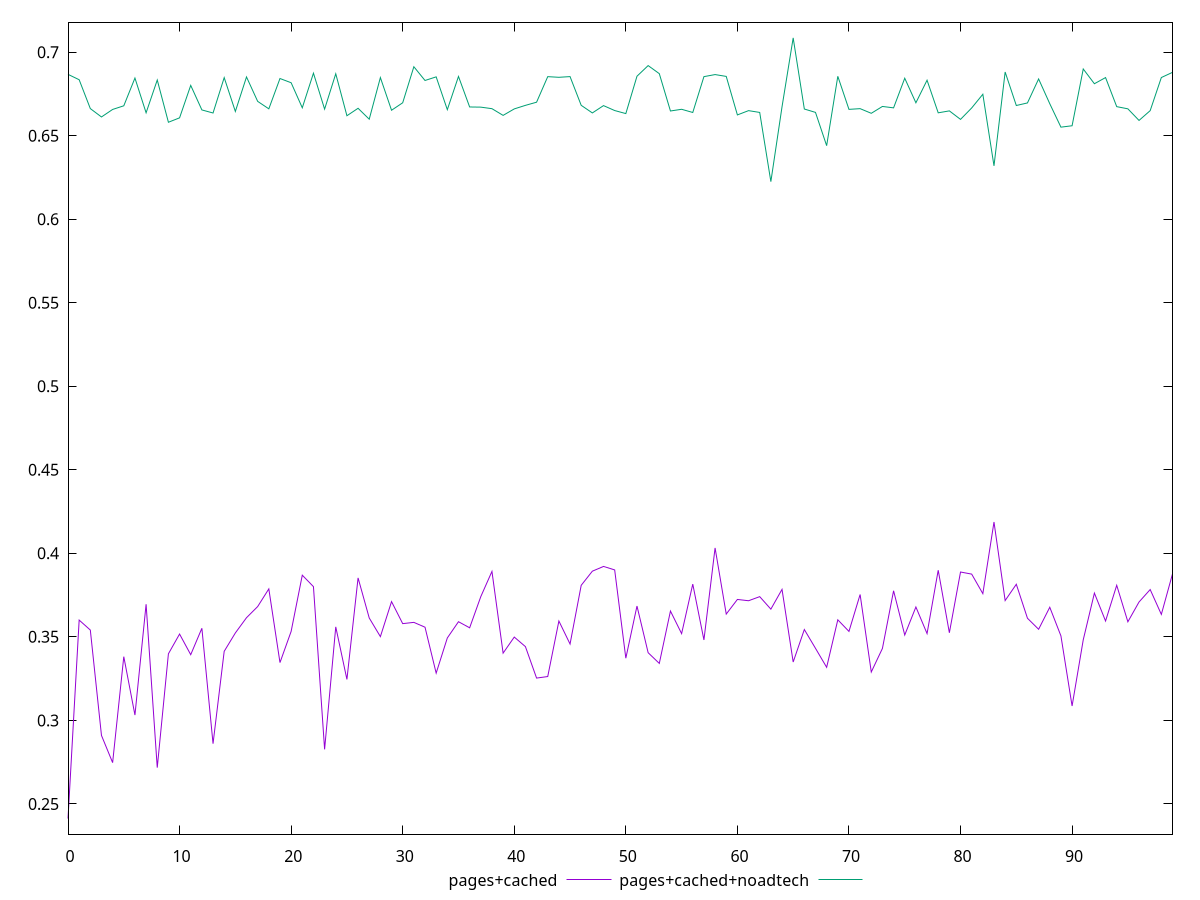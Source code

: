 reset

$pagesCached <<EOF
0 0.24127341626639598
1 0.3600504928300353
2 0.35408329421275303
3 0.2910126640699313
4 0.27472094509152983
5 0.3381615990070953
6 0.30318883222980797
7 0.3695183455501553
8 0.2717221624580476
9 0.33986741696028455
10 0.3516830421983791
11 0.33934379386183877
12 0.35515538400723423
13 0.2860628654192323
14 0.3413573683652166
15 0.3523509362114845
16 0.3614750639790675
17 0.3681349412670555
18 0.37871822673512684
19 0.33461079200860266
20 0.3532730458365505
21 0.38692691825098374
22 0.3800701234141098
23 0.2826722404683409
24 0.35598831988125035
25 0.32454098637939816
26 0.3852984899807554
27 0.36130936093743427
28 0.35015020485367265
29 0.37110750786002633
30 0.3579266844875756
31 0.35867964812885667
32 0.3557813451285207
33 0.3282993544435571
34 0.34934720112801243
35 0.35907550045150083
36 0.355426565418923
37 0.374087647892742
38 0.38917776044426
39 0.34027116730103635
40 0.34988514890046246
41 0.34417057932391537
42 0.3253375333115776
43 0.32625453681649047
44 0.35949200047553964
45 0.34571403240446963
46 0.38085959656929114
47 0.38931710229028726
48 0.3921642364131322
49 0.39007192112001926
50 0.337229688309337
51 0.3684625986784051
52 0.3405254033875556
53 0.33411372558191926
54 0.36546092894418614
55 0.35194539194591806
56 0.3815881375894508
57 0.34815821327571095
58 0.4032399125116026
59 0.3636455769716692
60 0.37240132316072105
61 0.3716254909833511
62 0.3740807450046237
63 0.36659224537615903
64 0.37842433131041614
65 0.33494730762028974
66 0.3543890383813003
67 0.343143850370192
68 0.3317865118901618
69 0.36021059311344367
70 0.35326933739296074
71 0.3753570691951609
72 0.3289695875621762
73 0.34308943899841915
74 0.37760104664177274
75 0.35111091713037273
76 0.36787869079193297
77 0.35197561834253127
78 0.38990551057593625
79 0.3524528070368174
80 0.38882302664892643
81 0.3875660348514027
82 0.3758700925365709
83 0.4187420416717832
84 0.37173375916226187
85 0.3814894890206093
86 0.3611450981381026
87 0.35454672956790967
88 0.36772312985271177
89 0.35057339382445885
90 0.3086198293370436
91 0.34824763739016307
92 0.37620217396985495
93 0.35948941131519585
94 0.3808759274947348
95 0.35902000016504737
96 0.37086988723873154
97 0.37832849051880624
98 0.3634517494066333
99 0.38768245769226994
EOF

$pagesCachedNoadtech <<EOF
0 0.6867057909921412
1 0.6834856657041289
2 0.6662103162888461
3 0.6611954322148647
4 0.6656997324186247
5 0.667881499955987
6 0.6844811582557913
7 0.6636943585714346
8 0.6833145199312292
9 0.6580304566829966
10 0.6606707429705528
11 0.6800989278276302
12 0.6654102274035185
13 0.663565035065199
14 0.6847511312288818
15 0.6644961168535829
16 0.6851492439192384
17 0.6705353432586656
18 0.6660650457472822
19 0.6842125883511682
20 0.6816855399348083
21 0.666690371593685
22 0.6874042902660417
23 0.66589346950393
24 0.6870488486859115
25 0.6619286489738937
26 0.6663902161920916
27 0.6598601042454881
28 0.6847724172321871
29 0.6652133173570526
30 0.6696927802034044
31 0.6912618304212701
32 0.6830335032523247
33 0.6851985606810146
34 0.6655674948627877
35 0.6854511257629652
36 0.6671816610328389
37 0.6670759404328546
38 0.6661611896824539
39 0.6621468817372357
40 0.666015488544545
41 0.6681388110859943
42 0.6700341943212882
43 0.6853271940233927
44 0.6849387056704258
45 0.6853586131852122
46 0.6681699095804728
47 0.663607967996977
48 0.6679911430543334
49 0.6650440814082862
50 0.6632174228850357
51 0.685582012749545
52 0.6919473637371868
53 0.6871230090812961
54 0.6647705129384973
55 0.6657957324683791
56 0.6638806832200155
57 0.6853325546676667
58 0.6865698225586017
59 0.6854743780284791
60 0.6624178604708584
61 0.6649844148607303
62 0.6639095167423907
63 0.6224828336711038
64 0.667254126438671
65 0.7085163227703013
66 0.6659538871521241
67 0.663934800547668
68 0.6440076903226689
69 0.6855478411041376
70 0.6657455930274166
71 0.6661717230916837
72 0.6633879418482052
73 0.6674904138650082
74 0.666651346130927
75 0.6843791849323355
76 0.6696851659639002
77 0.6831991456962357
78 0.6636752389327838
79 0.6648373890649182
80 0.6597486108548251
81 0.6665844061140876
82 0.6747935351433041
83 0.6319390044186209
84 0.6881014831385273
85 0.668056135352578
86 0.6695951677722028
87 0.6839501373639121
88 0.6691191693417967
89 0.6551001382423638
90 0.6559346158524235
91 0.6899155210457166
92 0.6810885290173438
93 0.684776322748114
94 0.6673768726756919
95 0.6660663723414676
96 0.6591227922060695
97 0.6649738713427318
98 0.6848035360293859
99 0.6878997047707195
EOF

set key outside below
set xrange [0:99]
set yrange [0.23192855813631788:0.7178611809003794]
set trange [0.23192855813631788:0.7178611809003794]
set terminal svg size 640, 520 enhanced background rgb 'white'
set output "report_00012_2021-02-09T11:01:39.952Z/meta/pScore/comparison/line/1_vs_2.svg"

plot $pagesCached title "pages+cached" with line, \
     $pagesCachedNoadtech title "pages+cached+noadtech" with line

reset
